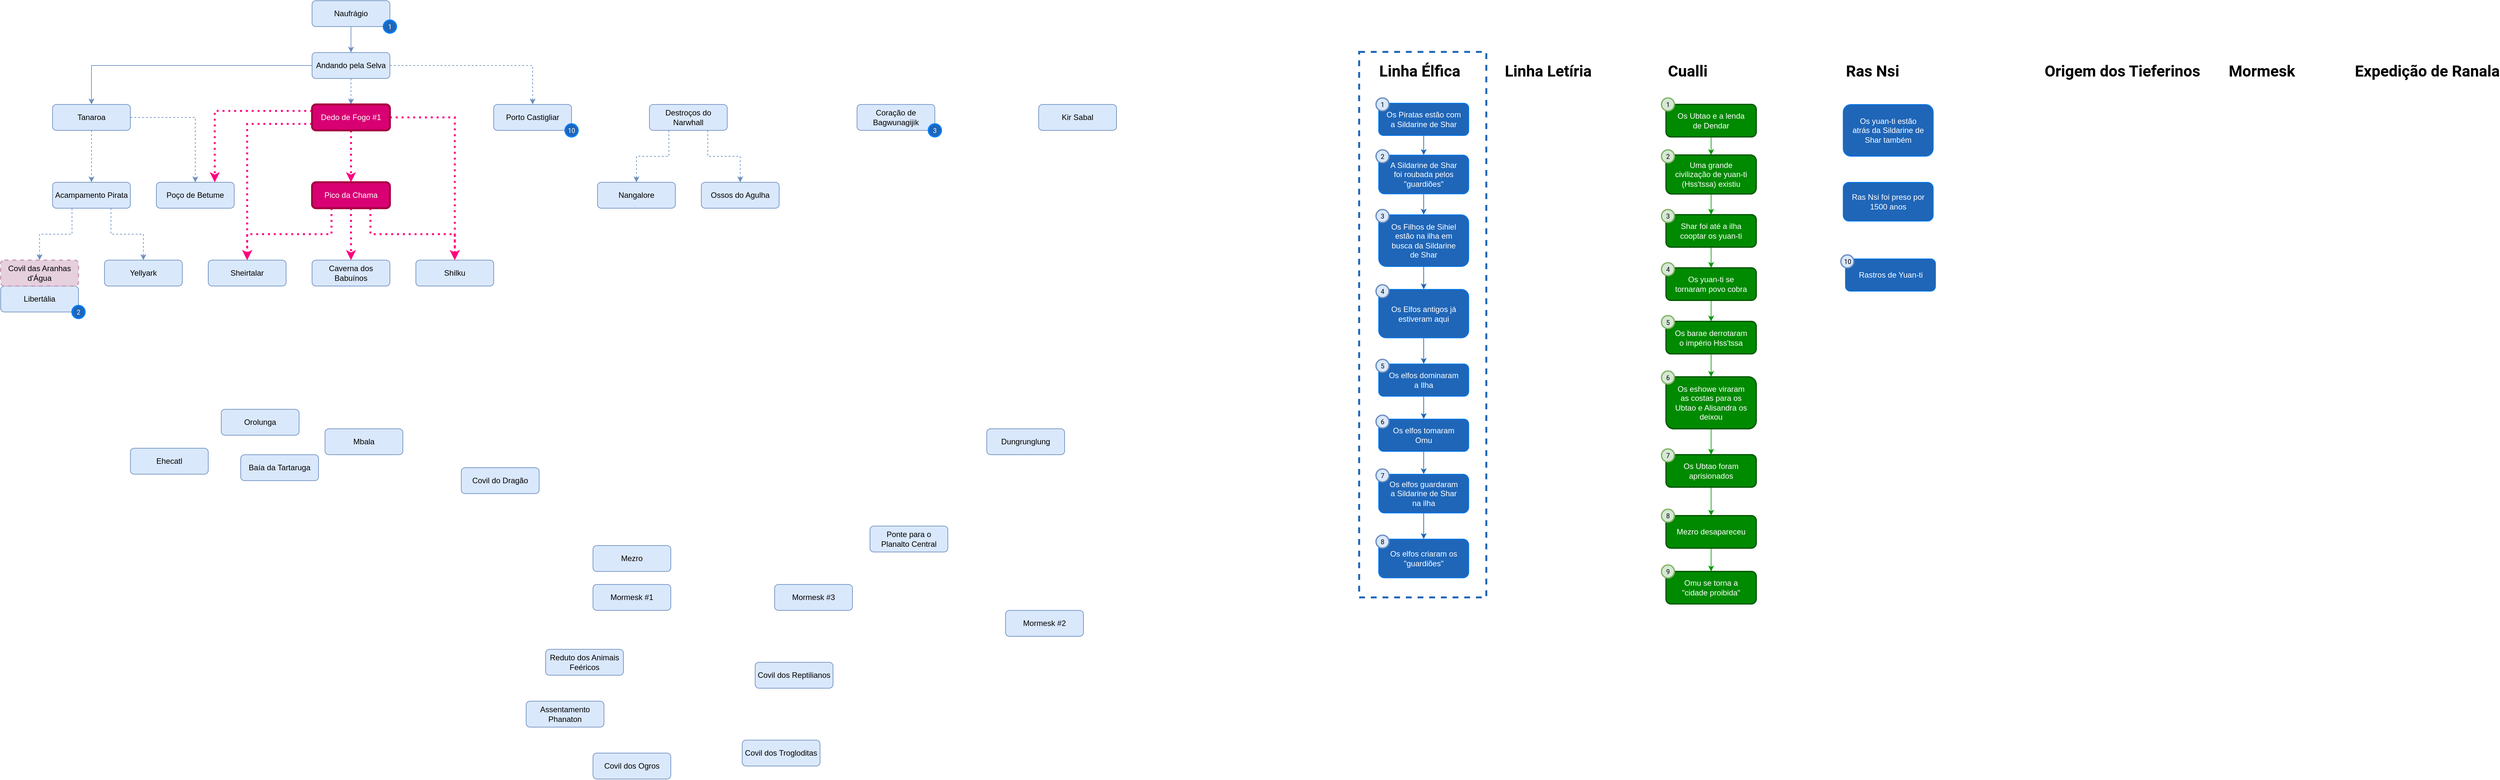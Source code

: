 <mxfile version="15.7.0" type="github">
  <diagram id="9cvskoMtvE0veRUgXZrD" name="Page-1">
    <mxGraphModel dx="2889" dy="804" grid="1" gridSize="10" guides="1" tooltips="1" connect="1" arrows="1" fold="1" page="1" pageScale="1" pageWidth="827" pageHeight="1169" math="0" shadow="0">
      <root>
        <mxCell id="0" />
        <mxCell id="1" parent="0" />
        <mxCell id="Mus7yZhnYwH2cR40hnjs-107" value="" style="rounded=0;whiteSpace=wrap;html=1;shadow=0;glass=0;dashed=1;labelBackgroundColor=none;sketch=0;fontFamily=Roboto;fontSource=https%3A%2F%2Ffonts.googleapis.com%2Fcss%3Ffamily%3DRoboto;fontSize=10;fontColor=#000000;strokeColor=#1F66B8;strokeWidth=3;fillColor=none;" vertex="1" parent="1">
          <mxGeometry x="1654" y="119" width="196" height="841" as="geometry" />
        </mxCell>
        <mxCell id="dtXwvVLtn8R11qcHJwp9-1" value="Naufrágio" style="rounded=1;whiteSpace=wrap;html=1;fillColor=#dae8fc;strokeColor=#6c8ebf;shadow=0;sketch=0;glass=0;" parent="1" vertex="1">
          <mxGeometry x="40" y="40" width="120" height="40" as="geometry" />
        </mxCell>
        <mxCell id="Mus7yZhnYwH2cR40hnjs-18" style="edgeStyle=orthogonalEdgeStyle;rounded=0;orthogonalLoop=1;jettySize=auto;html=1;exitX=0;exitY=0.5;exitDx=0;exitDy=0;entryX=0.5;entryY=0;entryDx=0;entryDy=0;fontFamily=Helvetica;fontColor=#FFFFFF;fillColor=#dae8fc;strokeColor=#6c8ebf;" edge="1" parent="1" source="dtXwvVLtn8R11qcHJwp9-2" target="Mus7yZhnYwH2cR40hnjs-17">
          <mxGeometry relative="1" as="geometry" />
        </mxCell>
        <mxCell id="Mus7yZhnYwH2cR40hnjs-54" style="edgeStyle=orthogonalEdgeStyle;rounded=0;orthogonalLoop=1;jettySize=auto;html=1;exitX=0.5;exitY=1;exitDx=0;exitDy=0;entryX=0.5;entryY=0;entryDx=0;entryDy=0;dashed=1;fontFamily=Helvetica;fontColor=#FFFFFF;strokeColor=#6C8EBF;" edge="1" parent="1" source="dtXwvVLtn8R11qcHJwp9-2" target="Mus7yZhnYwH2cR40hnjs-28">
          <mxGeometry relative="1" as="geometry" />
        </mxCell>
        <mxCell id="Mus7yZhnYwH2cR40hnjs-72" style="edgeStyle=orthogonalEdgeStyle;rounded=0;orthogonalLoop=1;jettySize=auto;html=1;exitX=1;exitY=0.5;exitDx=0;exitDy=0;dashed=1;fontFamily=Helvetica;fontColor=#FFFFFF;strokeColor=#6C8EBF;strokeWidth=1;entryX=0.5;entryY=0;entryDx=0;entryDy=0;" edge="1" parent="1" source="dtXwvVLtn8R11qcHJwp9-2" target="Mus7yZhnYwH2cR40hnjs-29">
          <mxGeometry relative="1" as="geometry">
            <mxPoint x="240" y="140" as="targetPoint" />
          </mxGeometry>
        </mxCell>
        <mxCell id="dtXwvVLtn8R11qcHJwp9-2" value="Andando pela Selva" style="rounded=1;whiteSpace=wrap;html=1;fillColor=#dae8fc;strokeColor=#6c8ebf;" parent="1" vertex="1">
          <mxGeometry x="40" y="120" width="120" height="40" as="geometry" />
        </mxCell>
        <mxCell id="dtXwvVLtn8R11qcHJwp9-3" value="" style="endArrow=classic;html=1;rounded=0;entryX=0.5;entryY=0;entryDx=0;entryDy=0;exitX=0.5;exitY=1;exitDx=0;exitDy=0;strokeColor=#6C8EBF;" parent="1" source="dtXwvVLtn8R11qcHJwp9-1" target="dtXwvVLtn8R11qcHJwp9-2" edge="1">
          <mxGeometry width="50" height="50" relative="1" as="geometry">
            <mxPoint x="40" y="210" as="sourcePoint" />
            <mxPoint x="160" y="360" as="targetPoint" />
          </mxGeometry>
        </mxCell>
        <mxCell id="dtXwvVLtn8R11qcHJwp9-7" value="&lt;font color=&quot;#ffffff&quot;&gt;Os Piratas estão com a Sildarine de Shar&lt;/font&gt;" style="rounded=1;whiteSpace=wrap;html=1;shadow=0;glass=0;labelBackgroundColor=none;sketch=0;fontFamily=Helvetica;fillColor=#1F66B8;spacingLeft=0;spacingRight=0;strokeColor=#007FFF;spacing=11;" parent="1" vertex="1">
          <mxGeometry x="1684" y="198" width="139" height="50" as="geometry" />
        </mxCell>
        <mxCell id="Mus7yZhnYwH2cR40hnjs-100" style="edgeStyle=orthogonalEdgeStyle;rounded=0;orthogonalLoop=1;jettySize=auto;html=1;exitX=0.5;exitY=1;exitDx=0;exitDy=0;entryX=0.5;entryY=0;entryDx=0;entryDy=0;fontFamily=Roboto;fontSource=https%3A%2F%2Ffonts.googleapis.com%2Fcss%3Ffamily%3DRoboto;fontSize=10;fontColor=#000000;strokeColor=#1F66B8;strokeWidth=1;" edge="1" parent="1" source="Mus7yZhnYwH2cR40hnjs-1" target="Mus7yZhnYwH2cR40hnjs-3">
          <mxGeometry relative="1" as="geometry" />
        </mxCell>
        <mxCell id="Mus7yZhnYwH2cR40hnjs-1" value="&lt;font color=&quot;#ffffff&quot;&gt;A Sildarine de Shar foi roubada pelos &quot;guardiões&quot;&lt;/font&gt;" style="rounded=1;whiteSpace=wrap;html=1;shadow=0;glass=0;labelBackgroundColor=none;sketch=0;fontFamily=Helvetica;fillColor=#1F66B8;spacingLeft=11;spacingRight=11;strokeColor=#007FFF;" vertex="1" parent="1">
          <mxGeometry x="1684" y="278" width="139" height="60" as="geometry" />
        </mxCell>
        <mxCell id="Mus7yZhnYwH2cR40hnjs-2" value="" style="endArrow=classic;html=1;rounded=0;fontFamily=Helvetica;fontColor=#FFFFFF;exitX=0.5;exitY=1;exitDx=0;exitDy=0;entryX=0.5;entryY=0;entryDx=0;entryDy=0;strokeColor=#1F66B8;" edge="1" parent="1" source="dtXwvVLtn8R11qcHJwp9-7" target="Mus7yZhnYwH2cR40hnjs-1">
          <mxGeometry width="50" height="50" relative="1" as="geometry">
            <mxPoint x="1623" y="458" as="sourcePoint" />
            <mxPoint x="1673" y="408" as="targetPoint" />
          </mxGeometry>
        </mxCell>
        <mxCell id="Mus7yZhnYwH2cR40hnjs-101" style="edgeStyle=orthogonalEdgeStyle;rounded=0;orthogonalLoop=1;jettySize=auto;html=1;exitX=0.5;exitY=1;exitDx=0;exitDy=0;entryX=0.5;entryY=0;entryDx=0;entryDy=0;fontFamily=Roboto;fontSource=https%3A%2F%2Ffonts.googleapis.com%2Fcss%3Ffamily%3DRoboto;fontSize=10;fontColor=#000000;strokeColor=#1F66B8;strokeWidth=1;" edge="1" parent="1" source="Mus7yZhnYwH2cR40hnjs-3" target="Mus7yZhnYwH2cR40hnjs-87">
          <mxGeometry relative="1" as="geometry" />
        </mxCell>
        <mxCell id="Mus7yZhnYwH2cR40hnjs-3" value="&lt;font color=&quot;#ffffff&quot;&gt;Os Filhos de Sihiel estão na ilha em busca da Sildarine de Shar&lt;/font&gt;" style="rounded=1;whiteSpace=wrap;html=1;shadow=0;glass=0;labelBackgroundColor=none;sketch=0;fontFamily=Helvetica;fillColor=#1F66B8;spacingLeft=11;spacingRight=11;strokeColor=#007FFF;" vertex="1" parent="1">
          <mxGeometry x="1684" y="370" width="139" height="80" as="geometry" />
        </mxCell>
        <mxCell id="Mus7yZhnYwH2cR40hnjs-5" value="&lt;font color=&quot;#ffffff&quot;&gt;Os yuan-ti estão atrás da Sildarine de Shar também&lt;/font&gt;" style="rounded=1;whiteSpace=wrap;html=1;shadow=0;glass=0;labelBackgroundColor=none;sketch=0;fontFamily=Helvetica;fillColor=#1F66B8;spacingLeft=11;spacingRight=11;strokeColor=#007FFF;" vertex="1" parent="1">
          <mxGeometry x="2400" y="200" width="139" height="80" as="geometry" />
        </mxCell>
        <mxCell id="Mus7yZhnYwH2cR40hnjs-122" style="edgeStyle=orthogonalEdgeStyle;rounded=0;orthogonalLoop=1;jettySize=auto;html=1;exitX=0.5;exitY=1;exitDx=0;exitDy=0;entryX=0.5;entryY=0;entryDx=0;entryDy=0;fontFamily=Roboto;fontSource=https%3A%2F%2Ffonts.googleapis.com%2Fcss%3Ffamily%3DRoboto;fontSize=10;fontColor=#000000;strokeColor=#009900;strokeWidth=1;" edge="1" parent="1" source="Mus7yZhnYwH2cR40hnjs-6" target="Mus7yZhnYwH2cR40hnjs-7">
          <mxGeometry relative="1" as="geometry" />
        </mxCell>
        <mxCell id="Mus7yZhnYwH2cR40hnjs-6" value="&lt;font color=&quot;#ffffff&quot;&gt;Os Ubtao e a lenda de Dendar&lt;/font&gt;" style="rounded=1;whiteSpace=wrap;html=1;shadow=0;glass=0;labelBackgroundColor=none;sketch=0;fontFamily=Helvetica;fillColor=#008a00;spacingLeft=11;spacingRight=11;strokeColor=#005700;fontColor=#ffffff;strokeWidth=2;" vertex="1" parent="1">
          <mxGeometry x="2127" y="200" width="139" height="50" as="geometry" />
        </mxCell>
        <mxCell id="Mus7yZhnYwH2cR40hnjs-123" style="edgeStyle=orthogonalEdgeStyle;rounded=0;orthogonalLoop=1;jettySize=auto;html=1;exitX=0.5;exitY=1;exitDx=0;exitDy=0;entryX=0.5;entryY=0;entryDx=0;entryDy=0;fontFamily=Roboto;fontSource=https%3A%2F%2Ffonts.googleapis.com%2Fcss%3Ffamily%3DRoboto;fontSize=10;fontColor=#000000;strokeColor=#009900;strokeWidth=1;" edge="1" parent="1" source="Mus7yZhnYwH2cR40hnjs-7" target="Mus7yZhnYwH2cR40hnjs-8">
          <mxGeometry relative="1" as="geometry" />
        </mxCell>
        <mxCell id="Mus7yZhnYwH2cR40hnjs-7" value="&lt;font color=&quot;#ffffff&quot;&gt;Uma grande civilização de yuan-ti (Hss&#39;tssa) existiu&lt;/font&gt;" style="rounded=1;whiteSpace=wrap;html=1;shadow=0;glass=0;labelBackgroundColor=none;sketch=0;fontFamily=Helvetica;fillColor=#008a00;spacingLeft=11;spacingRight=11;strokeColor=#005700;fontColor=#ffffff;strokeWidth=2;" vertex="1" parent="1">
          <mxGeometry x="2127" y="278" width="139" height="60" as="geometry" />
        </mxCell>
        <mxCell id="Mus7yZhnYwH2cR40hnjs-124" style="edgeStyle=orthogonalEdgeStyle;rounded=0;orthogonalLoop=1;jettySize=auto;html=1;exitX=0.5;exitY=1;exitDx=0;exitDy=0;entryX=0.5;entryY=0;entryDx=0;entryDy=0;fontFamily=Roboto;fontSource=https%3A%2F%2Ffonts.googleapis.com%2Fcss%3Ffamily%3DRoboto;fontSize=10;fontColor=#000000;strokeColor=#009900;strokeWidth=1;" edge="1" parent="1" source="Mus7yZhnYwH2cR40hnjs-8" target="Mus7yZhnYwH2cR40hnjs-9">
          <mxGeometry relative="1" as="geometry" />
        </mxCell>
        <mxCell id="Mus7yZhnYwH2cR40hnjs-8" value="&lt;font color=&quot;#ffffff&quot;&gt;Shar foi&amp;nbsp;até a ilha cooptar os yuan-ti&lt;/font&gt;" style="rounded=1;whiteSpace=wrap;html=1;shadow=0;glass=0;labelBackgroundColor=none;sketch=0;fontFamily=Helvetica;fillColor=#008a00;spacingLeft=11;spacingRight=11;strokeColor=#005700;fontColor=#ffffff;strokeWidth=2;" vertex="1" parent="1">
          <mxGeometry x="2127" y="370" width="139" height="50" as="geometry" />
        </mxCell>
        <mxCell id="Mus7yZhnYwH2cR40hnjs-125" style="edgeStyle=orthogonalEdgeStyle;rounded=0;orthogonalLoop=1;jettySize=auto;html=1;exitX=0.5;exitY=1;exitDx=0;exitDy=0;entryX=0.5;entryY=0;entryDx=0;entryDy=0;fontFamily=Roboto;fontSource=https%3A%2F%2Ffonts.googleapis.com%2Fcss%3Ffamily%3DRoboto;fontSize=10;fontColor=#000000;strokeColor=#009900;strokeWidth=1;" edge="1" parent="1" source="Mus7yZhnYwH2cR40hnjs-9" target="Mus7yZhnYwH2cR40hnjs-10">
          <mxGeometry relative="1" as="geometry" />
        </mxCell>
        <mxCell id="Mus7yZhnYwH2cR40hnjs-9" value="&lt;font color=&quot;#ffffff&quot;&gt;Os yuan-ti se tornaram povo cobra&lt;/font&gt;" style="rounded=1;whiteSpace=wrap;html=1;shadow=0;glass=0;labelBackgroundColor=none;sketch=0;fontFamily=Helvetica;fillColor=#008a00;spacingLeft=11;spacingRight=11;strokeColor=#005700;fontColor=#ffffff;strokeWidth=2;" vertex="1" parent="1">
          <mxGeometry x="2127" y="452" width="139" height="50" as="geometry" />
        </mxCell>
        <mxCell id="Mus7yZhnYwH2cR40hnjs-126" style="edgeStyle=orthogonalEdgeStyle;rounded=0;orthogonalLoop=1;jettySize=auto;html=1;exitX=0.5;exitY=1;exitDx=0;exitDy=0;entryX=0.5;entryY=0;entryDx=0;entryDy=0;fontFamily=Roboto;fontSource=https%3A%2F%2Ffonts.googleapis.com%2Fcss%3Ffamily%3DRoboto;fontSize=10;fontColor=#000000;strokeColor=#009900;strokeWidth=1;" edge="1" parent="1" source="Mus7yZhnYwH2cR40hnjs-10" target="Mus7yZhnYwH2cR40hnjs-11">
          <mxGeometry relative="1" as="geometry" />
        </mxCell>
        <mxCell id="Mus7yZhnYwH2cR40hnjs-10" value="&lt;font color=&quot;#ffffff&quot;&gt;Os barae derrotaram o império Hss&#39;tssa&lt;/font&gt;" style="rounded=1;whiteSpace=wrap;html=1;shadow=0;glass=0;labelBackgroundColor=none;sketch=0;fontFamily=Helvetica;fillColor=#008a00;spacingLeft=11;spacingRight=11;strokeColor=#005700;fontColor=#ffffff;strokeWidth=2;" vertex="1" parent="1">
          <mxGeometry x="2127" y="534.5" width="139" height="50" as="geometry" />
        </mxCell>
        <mxCell id="Mus7yZhnYwH2cR40hnjs-127" style="edgeStyle=orthogonalEdgeStyle;rounded=0;orthogonalLoop=1;jettySize=auto;html=1;exitX=0.5;exitY=1;exitDx=0;exitDy=0;entryX=0.5;entryY=0;entryDx=0;entryDy=0;fontFamily=Roboto;fontSource=https%3A%2F%2Ffonts.googleapis.com%2Fcss%3Ffamily%3DRoboto;fontSize=10;fontColor=#000000;strokeColor=#009900;strokeWidth=1;" edge="1" parent="1" source="Mus7yZhnYwH2cR40hnjs-11" target="Mus7yZhnYwH2cR40hnjs-14">
          <mxGeometry relative="1" as="geometry" />
        </mxCell>
        <mxCell id="Mus7yZhnYwH2cR40hnjs-11" value="&lt;font color=&quot;#ffffff&quot;&gt;Os eshowe viraram as costas para os Ubtao e Alisandra os deixou&lt;/font&gt;" style="rounded=1;whiteSpace=wrap;html=1;shadow=0;glass=0;labelBackgroundColor=none;sketch=0;fontFamily=Helvetica;fillColor=#008a00;spacingLeft=11;spacingRight=11;strokeColor=#005700;fontColor=#ffffff;strokeWidth=2;" vertex="1" parent="1">
          <mxGeometry x="2127" y="620" width="139" height="80" as="geometry" />
        </mxCell>
        <mxCell id="Mus7yZhnYwH2cR40hnjs-129" style="edgeStyle=orthogonalEdgeStyle;rounded=0;orthogonalLoop=1;jettySize=auto;html=1;exitX=0.5;exitY=1;exitDx=0;exitDy=0;entryX=0.5;entryY=0;entryDx=0;entryDy=0;fontFamily=Roboto;fontSource=https%3A%2F%2Ffonts.googleapis.com%2Fcss%3Ffamily%3DRoboto;fontSize=10;fontColor=#000000;strokeColor=#009900;strokeWidth=1;" edge="1" parent="1" source="Mus7yZhnYwH2cR40hnjs-12" target="Mus7yZhnYwH2cR40hnjs-121">
          <mxGeometry relative="1" as="geometry" />
        </mxCell>
        <mxCell id="Mus7yZhnYwH2cR40hnjs-12" value="&lt;font color=&quot;#ffffff&quot;&gt;Mezro desapareceu&lt;/font&gt;" style="rounded=1;whiteSpace=wrap;html=1;shadow=0;glass=0;labelBackgroundColor=none;sketch=0;fontFamily=Helvetica;fillColor=#008a00;spacingLeft=11;spacingRight=11;strokeColor=#005700;fontColor=#ffffff;strokeWidth=2;" vertex="1" parent="1">
          <mxGeometry x="2127" y="834" width="139" height="50" as="geometry" />
        </mxCell>
        <mxCell id="Mus7yZhnYwH2cR40hnjs-104" style="edgeStyle=orthogonalEdgeStyle;rounded=0;orthogonalLoop=1;jettySize=auto;html=1;exitX=0.5;exitY=1;exitDx=0;exitDy=0;entryX=0.5;entryY=0;entryDx=0;entryDy=0;fontFamily=Roboto;fontSource=https%3A%2F%2Ffonts.googleapis.com%2Fcss%3Ffamily%3DRoboto;fontSize=10;fontColor=#000000;strokeColor=#1F66B8;strokeWidth=1;" edge="1" parent="1" source="Mus7yZhnYwH2cR40hnjs-13" target="Mus7yZhnYwH2cR40hnjs-89">
          <mxGeometry relative="1" as="geometry" />
        </mxCell>
        <mxCell id="Mus7yZhnYwH2cR40hnjs-13" value="&lt;font color=&quot;#ffffff&quot;&gt;Os elfos tomaram Omu&lt;/font&gt;" style="rounded=1;whiteSpace=wrap;html=1;shadow=0;glass=0;labelBackgroundColor=none;sketch=0;fontFamily=Helvetica;fillColor=#1F66B8;spacingLeft=11;spacingRight=11;strokeColor=#007FFF;" vertex="1" parent="1">
          <mxGeometry x="1684" y="685" width="139" height="50" as="geometry" />
        </mxCell>
        <mxCell id="Mus7yZhnYwH2cR40hnjs-128" style="edgeStyle=orthogonalEdgeStyle;rounded=0;orthogonalLoop=1;jettySize=auto;html=1;exitX=0.5;exitY=1;exitDx=0;exitDy=0;entryX=0.5;entryY=0;entryDx=0;entryDy=0;fontFamily=Roboto;fontSource=https%3A%2F%2Ffonts.googleapis.com%2Fcss%3Ffamily%3DRoboto;fontSize=10;fontColor=#000000;strokeColor=#009900;strokeWidth=1;" edge="1" parent="1" source="Mus7yZhnYwH2cR40hnjs-14" target="Mus7yZhnYwH2cR40hnjs-12">
          <mxGeometry relative="1" as="geometry" />
        </mxCell>
        <mxCell id="Mus7yZhnYwH2cR40hnjs-14" value="&lt;font color=&quot;#ffffff&quot;&gt;Os Ubtao foram aprisionados&lt;/font&gt;" style="rounded=1;whiteSpace=wrap;html=1;shadow=0;glass=0;labelBackgroundColor=none;sketch=0;fontFamily=Helvetica;fillColor=#008a00;spacingLeft=11;spacingRight=11;strokeColor=#005700;fontColor=#ffffff;strokeWidth=2;" vertex="1" parent="1">
          <mxGeometry x="2127" y="740" width="139" height="50" as="geometry" />
        </mxCell>
        <mxCell id="Mus7yZhnYwH2cR40hnjs-15" value="&lt;font color=&quot;#ffffff&quot;&gt;Ras Nsi foi preso por 1500 anos&lt;/font&gt;" style="rounded=1;whiteSpace=wrap;html=1;shadow=0;glass=0;labelBackgroundColor=none;sketch=0;fontFamily=Helvetica;fillColor=#1F66B8;spacingLeft=11;spacingRight=11;strokeColor=#007FFF;" vertex="1" parent="1">
          <mxGeometry x="2400" y="320" width="139" height="60" as="geometry" />
        </mxCell>
        <mxCell id="Mus7yZhnYwH2cR40hnjs-63" style="edgeStyle=orthogonalEdgeStyle;rounded=0;orthogonalLoop=1;jettySize=auto;html=1;exitX=1;exitY=0.5;exitDx=0;exitDy=0;dashed=1;fontFamily=Helvetica;fontColor=#FFFFFF;strokeColor=#6C8EBF;strokeWidth=1;" edge="1" parent="1" source="Mus7yZhnYwH2cR40hnjs-17" target="Mus7yZhnYwH2cR40hnjs-62">
          <mxGeometry relative="1" as="geometry" />
        </mxCell>
        <mxCell id="Mus7yZhnYwH2cR40hnjs-67" style="edgeStyle=orthogonalEdgeStyle;rounded=0;orthogonalLoop=1;jettySize=auto;html=1;exitX=0.5;exitY=1;exitDx=0;exitDy=0;entryX=0.5;entryY=0;entryDx=0;entryDy=0;dashed=1;fontFamily=Helvetica;fontColor=#FFFFFF;strokeColor=#6C8EBF;strokeWidth=1;" edge="1" parent="1" source="Mus7yZhnYwH2cR40hnjs-17" target="Mus7yZhnYwH2cR40hnjs-25">
          <mxGeometry relative="1" as="geometry" />
        </mxCell>
        <mxCell id="Mus7yZhnYwH2cR40hnjs-17" value="Tanaroa" style="rounded=1;whiteSpace=wrap;html=1;fillColor=#dae8fc;strokeColor=#6c8ebf;" vertex="1" parent="1">
          <mxGeometry x="-360" y="200" width="120" height="40" as="geometry" />
        </mxCell>
        <mxCell id="Mus7yZhnYwH2cR40hnjs-75" style="edgeStyle=orthogonalEdgeStyle;rounded=0;orthogonalLoop=1;jettySize=auto;html=1;exitX=0.25;exitY=1;exitDx=0;exitDy=0;entryX=0.5;entryY=0;entryDx=0;entryDy=0;dashed=1;fontFamily=Helvetica;fontColor=#FFFFFF;strokeColor=#6C8EBF;strokeWidth=1;" edge="1" parent="1" source="Mus7yZhnYwH2cR40hnjs-19" target="Mus7yZhnYwH2cR40hnjs-36">
          <mxGeometry relative="1" as="geometry" />
        </mxCell>
        <mxCell id="Mus7yZhnYwH2cR40hnjs-76" style="edgeStyle=orthogonalEdgeStyle;rounded=0;orthogonalLoop=1;jettySize=auto;html=1;exitX=0.75;exitY=1;exitDx=0;exitDy=0;entryX=0.5;entryY=0;entryDx=0;entryDy=0;dashed=1;fontFamily=Helvetica;fontColor=#FFFFFF;strokeColor=#6C8EBF;strokeWidth=1;" edge="1" parent="1" source="Mus7yZhnYwH2cR40hnjs-19" target="Mus7yZhnYwH2cR40hnjs-46">
          <mxGeometry relative="1" as="geometry" />
        </mxCell>
        <mxCell id="Mus7yZhnYwH2cR40hnjs-19" value="Destroços do Narwhall" style="rounded=1;whiteSpace=wrap;html=1;fillColor=#dae8fc;strokeColor=#6c8ebf;" vertex="1" parent="1">
          <mxGeometry x="560" y="200" width="120" height="40" as="geometry" />
        </mxCell>
        <mxCell id="Mus7yZhnYwH2cR40hnjs-23" value="Libertália" style="rounded=1;whiteSpace=wrap;html=1;fillColor=#dae8fc;strokeColor=#6c8ebf;" vertex="1" parent="1">
          <mxGeometry x="-440" y="480" width="120" height="40" as="geometry" />
        </mxCell>
        <mxCell id="Mus7yZhnYwH2cR40hnjs-50" style="edgeStyle=orthogonalEdgeStyle;rounded=0;orthogonalLoop=1;jettySize=auto;html=1;exitX=0.75;exitY=1;exitDx=0;exitDy=0;dashed=1;fontFamily=Helvetica;fontColor=#FFFFFF;strokeColor=#6C8EBF;entryX=0.5;entryY=0;entryDx=0;entryDy=0;" edge="1" parent="1" source="Mus7yZhnYwH2cR40hnjs-25" target="Mus7yZhnYwH2cR40hnjs-26">
          <mxGeometry relative="1" as="geometry">
            <mxPoint x="-250" y="440" as="targetPoint" />
          </mxGeometry>
        </mxCell>
        <mxCell id="Mus7yZhnYwH2cR40hnjs-66" style="edgeStyle=orthogonalEdgeStyle;rounded=0;orthogonalLoop=1;jettySize=auto;html=1;exitX=0.25;exitY=1;exitDx=0;exitDy=0;entryX=0.5;entryY=0;entryDx=0;entryDy=0;dashed=1;fontFamily=Helvetica;fontColor=#FFFFFF;strokeColor=#6C8EBF;strokeWidth=1;" edge="1" parent="1" source="Mus7yZhnYwH2cR40hnjs-25" target="Mus7yZhnYwH2cR40hnjs-22">
          <mxGeometry relative="1" as="geometry" />
        </mxCell>
        <mxCell id="Mus7yZhnYwH2cR40hnjs-25" value="Acampamento Pirata" style="rounded=1;whiteSpace=wrap;html=1;fillColor=#dae8fc;strokeColor=#6c8ebf;" vertex="1" parent="1">
          <mxGeometry x="-360" y="320" width="120" height="40" as="geometry" />
        </mxCell>
        <mxCell id="Mus7yZhnYwH2cR40hnjs-26" value="Yellyark" style="rounded=1;whiteSpace=wrap;html=1;fillColor=#dae8fc;strokeColor=#6c8ebf;" vertex="1" parent="1">
          <mxGeometry x="-280" y="440" width="120" height="40" as="geometry" />
        </mxCell>
        <mxCell id="Mus7yZhnYwH2cR40hnjs-27" value="Shilku" style="rounded=1;whiteSpace=wrap;html=1;fillColor=#dae8fc;strokeColor=#6c8ebf;" vertex="1" parent="1">
          <mxGeometry x="200" y="440" width="120" height="40" as="geometry" />
        </mxCell>
        <mxCell id="Mus7yZhnYwH2cR40hnjs-55" style="edgeStyle=orthogonalEdgeStyle;rounded=0;orthogonalLoop=1;jettySize=auto;html=1;exitX=0.5;exitY=1;exitDx=0;exitDy=0;entryX=0.5;entryY=0;entryDx=0;entryDy=0;fontFamily=Helvetica;fontColor=#FFFFFF;strokeColor=#FF0080;dashed=1;dashPattern=1 2;strokeWidth=3;" edge="1" parent="1" source="Mus7yZhnYwH2cR40hnjs-28" target="Mus7yZhnYwH2cR40hnjs-52">
          <mxGeometry relative="1" as="geometry" />
        </mxCell>
        <mxCell id="Mus7yZhnYwH2cR40hnjs-68" style="edgeStyle=orthogonalEdgeStyle;rounded=0;orthogonalLoop=1;jettySize=auto;html=1;exitX=0;exitY=0.25;exitDx=0;exitDy=0;entryX=0.75;entryY=0;entryDx=0;entryDy=0;dashed=1;fontFamily=Helvetica;fontColor=#FFFFFF;strokeColor=#FF0080;strokeWidth=3;dashPattern=1 2;" edge="1" parent="1" source="Mus7yZhnYwH2cR40hnjs-28" target="Mus7yZhnYwH2cR40hnjs-62">
          <mxGeometry relative="1" as="geometry" />
        </mxCell>
        <mxCell id="Mus7yZhnYwH2cR40hnjs-69" style="edgeStyle=orthogonalEdgeStyle;rounded=0;orthogonalLoop=1;jettySize=auto;html=1;exitX=1;exitY=0.5;exitDx=0;exitDy=0;entryX=0.5;entryY=0;entryDx=0;entryDy=0;dashed=1;dashPattern=1 2;fontFamily=Helvetica;fontColor=#FFFFFF;strokeColor=#FF0080;strokeWidth=3;" edge="1" parent="1" source="Mus7yZhnYwH2cR40hnjs-28" target="Mus7yZhnYwH2cR40hnjs-27">
          <mxGeometry relative="1" as="geometry" />
        </mxCell>
        <mxCell id="Mus7yZhnYwH2cR40hnjs-71" style="edgeStyle=orthogonalEdgeStyle;rounded=0;orthogonalLoop=1;jettySize=auto;html=1;exitX=0;exitY=0.75;exitDx=0;exitDy=0;entryX=0.5;entryY=0;entryDx=0;entryDy=0;dashed=1;dashPattern=1 2;fontFamily=Helvetica;fontColor=#FFFFFF;strokeColor=#FF0080;strokeWidth=3;" edge="1" parent="1" source="Mus7yZhnYwH2cR40hnjs-28" target="Mus7yZhnYwH2cR40hnjs-30">
          <mxGeometry relative="1" as="geometry" />
        </mxCell>
        <mxCell id="Mus7yZhnYwH2cR40hnjs-28" value="Dedo de Fogo #1" style="rounded=1;whiteSpace=wrap;html=1;fillColor=#d80073;strokeColor=#A50040;fontColor=#ffffff;strokeWidth=3;" vertex="1" parent="1">
          <mxGeometry x="40" y="200" width="120" height="40" as="geometry" />
        </mxCell>
        <mxCell id="Mus7yZhnYwH2cR40hnjs-29" value="Porto Castigliar" style="rounded=1;whiteSpace=wrap;html=1;fillColor=#dae8fc;strokeColor=#6c8ebf;" vertex="1" parent="1">
          <mxGeometry x="320" y="200" width="120" height="40" as="geometry" />
        </mxCell>
        <mxCell id="Mus7yZhnYwH2cR40hnjs-30" value="Sheirtalar" style="rounded=1;whiteSpace=wrap;html=1;fillColor=#dae8fc;strokeColor=#6c8ebf;" vertex="1" parent="1">
          <mxGeometry x="-120" y="440" width="120" height="40" as="geometry" />
        </mxCell>
        <mxCell id="Mus7yZhnYwH2cR40hnjs-31" value="Mezro" style="rounded=1;whiteSpace=wrap;html=1;fillColor=#dae8fc;strokeColor=#6c8ebf;" vertex="1" parent="1">
          <mxGeometry x="473" y="880" width="120" height="40" as="geometry" />
        </mxCell>
        <mxCell id="Mus7yZhnYwH2cR40hnjs-32" value="Reduto dos Animais Feéricos" style="rounded=1;whiteSpace=wrap;html=1;fillColor=#dae8fc;strokeColor=#6c8ebf;" vertex="1" parent="1">
          <mxGeometry x="400" y="1040" width="120" height="40" as="geometry" />
        </mxCell>
        <mxCell id="Mus7yZhnYwH2cR40hnjs-33" value="Assentamento Phanaton" style="rounded=1;whiteSpace=wrap;html=1;fillColor=#dae8fc;strokeColor=#6c8ebf;" vertex="1" parent="1">
          <mxGeometry x="370" y="1120" width="120" height="40" as="geometry" />
        </mxCell>
        <mxCell id="Mus7yZhnYwH2cR40hnjs-34" value="Covil dos Reptilianos" style="rounded=1;whiteSpace=wrap;html=1;fillColor=#dae8fc;strokeColor=#6c8ebf;" vertex="1" parent="1">
          <mxGeometry x="723" y="1060" width="120" height="40" as="geometry" />
        </mxCell>
        <mxCell id="Mus7yZhnYwH2cR40hnjs-35" value="Caverna dos Babuínos" style="rounded=1;whiteSpace=wrap;html=1;fillColor=#dae8fc;strokeColor=#6c8ebf;" vertex="1" parent="1">
          <mxGeometry x="40" y="440" width="120" height="40" as="geometry" />
        </mxCell>
        <mxCell id="Mus7yZhnYwH2cR40hnjs-36" value="Nangalore" style="rounded=1;whiteSpace=wrap;html=1;fillColor=#dae8fc;strokeColor=#6c8ebf;" vertex="1" parent="1">
          <mxGeometry x="480" y="320" width="120" height="40" as="geometry" />
        </mxCell>
        <mxCell id="Mus7yZhnYwH2cR40hnjs-37" value="Coração de Bagwunagijik" style="rounded=1;whiteSpace=wrap;html=1;fillColor=#dae8fc;strokeColor=#6c8ebf;" vertex="1" parent="1">
          <mxGeometry x="880" y="200" width="120" height="40" as="geometry" />
        </mxCell>
        <mxCell id="Mus7yZhnYwH2cR40hnjs-38" value="Ponte para o Planalto Central" style="rounded=1;whiteSpace=wrap;html=1;fillColor=#dae8fc;strokeColor=#6c8ebf;spacingLeft=5;spacingRight=5;" vertex="1" parent="1">
          <mxGeometry x="900" y="850" width="120" height="40" as="geometry" />
        </mxCell>
        <mxCell id="Mus7yZhnYwH2cR40hnjs-39" value="Kir Sabal" style="rounded=1;whiteSpace=wrap;html=1;fillColor=#dae8fc;strokeColor=#6c8ebf;" vertex="1" parent="1">
          <mxGeometry x="1160" y="200" width="120" height="40" as="geometry" />
        </mxCell>
        <mxCell id="Mus7yZhnYwH2cR40hnjs-40" value="Dungrunglung" style="rounded=1;whiteSpace=wrap;html=1;fillColor=#dae8fc;strokeColor=#6c8ebf;" vertex="1" parent="1">
          <mxGeometry x="1080" y="700" width="120" height="40" as="geometry" />
        </mxCell>
        <mxCell id="Mus7yZhnYwH2cR40hnjs-41" value="Orolunga" style="rounded=1;whiteSpace=wrap;html=1;fillColor=#dae8fc;strokeColor=#6c8ebf;" vertex="1" parent="1">
          <mxGeometry x="-100" y="670" width="120" height="40" as="geometry" />
        </mxCell>
        <mxCell id="Mus7yZhnYwH2cR40hnjs-42" value="Ehecatl" style="rounded=1;whiteSpace=wrap;html=1;fillColor=#dae8fc;strokeColor=#6c8ebf;" vertex="1" parent="1">
          <mxGeometry x="-240" y="730" width="120" height="40" as="geometry" />
        </mxCell>
        <mxCell id="Mus7yZhnYwH2cR40hnjs-43" value="Mbala" style="rounded=1;whiteSpace=wrap;html=1;fillColor=#dae8fc;strokeColor=#6c8ebf;" vertex="1" parent="1">
          <mxGeometry x="60" y="700" width="120" height="40" as="geometry" />
        </mxCell>
        <mxCell id="Mus7yZhnYwH2cR40hnjs-44" value="Covil do Dragão" style="rounded=1;whiteSpace=wrap;html=1;fillColor=#dae8fc;strokeColor=#6c8ebf;" vertex="1" parent="1">
          <mxGeometry x="270" y="760" width="120" height="40" as="geometry" />
        </mxCell>
        <mxCell id="Mus7yZhnYwH2cR40hnjs-45" value="Baía da Tartaruga" style="rounded=1;whiteSpace=wrap;html=1;fillColor=#dae8fc;strokeColor=#6c8ebf;" vertex="1" parent="1">
          <mxGeometry x="-70" y="740" width="120" height="40" as="geometry" />
        </mxCell>
        <mxCell id="Mus7yZhnYwH2cR40hnjs-46" value="Ossos do Agulha" style="rounded=1;whiteSpace=wrap;html=1;fillColor=#dae8fc;strokeColor=#6c8ebf;" vertex="1" parent="1">
          <mxGeometry x="640" y="320" width="120" height="40" as="geometry" />
        </mxCell>
        <mxCell id="Mus7yZhnYwH2cR40hnjs-47" value="Covil dos Trogloditas" style="rounded=1;whiteSpace=wrap;html=1;fillColor=#dae8fc;strokeColor=#6c8ebf;" vertex="1" parent="1">
          <mxGeometry x="703" y="1180" width="120" height="40" as="geometry" />
        </mxCell>
        <mxCell id="Mus7yZhnYwH2cR40hnjs-48" value="Covil dos Ogros" style="rounded=1;whiteSpace=wrap;html=1;fillColor=#dae8fc;strokeColor=#6c8ebf;" vertex="1" parent="1">
          <mxGeometry x="473" y="1200" width="120" height="40" as="geometry" />
        </mxCell>
        <mxCell id="Mus7yZhnYwH2cR40hnjs-56" style="edgeStyle=orthogonalEdgeStyle;rounded=0;orthogonalLoop=1;jettySize=auto;html=1;exitX=0.25;exitY=1;exitDx=0;exitDy=0;entryX=0.5;entryY=0;entryDx=0;entryDy=0;fontFamily=Helvetica;fontColor=#FFFFFF;strokeColor=#FF0080;strokeWidth=3;dashed=1;dashPattern=1 2;" edge="1" parent="1" source="Mus7yZhnYwH2cR40hnjs-52" target="Mus7yZhnYwH2cR40hnjs-30">
          <mxGeometry relative="1" as="geometry" />
        </mxCell>
        <mxCell id="Mus7yZhnYwH2cR40hnjs-57" style="edgeStyle=orthogonalEdgeStyle;rounded=0;orthogonalLoop=1;jettySize=auto;html=1;exitX=0.5;exitY=1;exitDx=0;exitDy=0;fontFamily=Helvetica;fontColor=#FFFFFF;strokeColor=#FF0080;dashed=1;dashPattern=1 2;strokeWidth=3;entryX=0.5;entryY=0;entryDx=0;entryDy=0;" edge="1" parent="1" source="Mus7yZhnYwH2cR40hnjs-52" target="Mus7yZhnYwH2cR40hnjs-35">
          <mxGeometry relative="1" as="geometry">
            <mxPoint x="120" y="430" as="targetPoint" />
          </mxGeometry>
        </mxCell>
        <mxCell id="Mus7yZhnYwH2cR40hnjs-58" style="edgeStyle=orthogonalEdgeStyle;rounded=0;orthogonalLoop=1;jettySize=auto;html=1;exitX=0.75;exitY=1;exitDx=0;exitDy=0;entryX=0.5;entryY=0;entryDx=0;entryDy=0;dashed=1;dashPattern=1 2;fontFamily=Helvetica;fontColor=#FFFFFF;strokeColor=#FF0080;strokeWidth=3;" edge="1" parent="1" source="Mus7yZhnYwH2cR40hnjs-52" target="Mus7yZhnYwH2cR40hnjs-27">
          <mxGeometry relative="1" as="geometry" />
        </mxCell>
        <mxCell id="Mus7yZhnYwH2cR40hnjs-52" value="Pico da Chama" style="rounded=1;whiteSpace=wrap;html=1;fillColor=#d80073;strokeColor=#A50040;fontColor=#ffffff;strokeWidth=3;" vertex="1" parent="1">
          <mxGeometry x="40" y="320" width="120" height="40" as="geometry" />
        </mxCell>
        <mxCell id="Mus7yZhnYwH2cR40hnjs-59" value="Mormesk #1" style="rounded=1;whiteSpace=wrap;html=1;fillColor=#dae8fc;strokeColor=#6c8ebf;" vertex="1" parent="1">
          <mxGeometry x="473" y="940" width="120" height="40" as="geometry" />
        </mxCell>
        <mxCell id="Mus7yZhnYwH2cR40hnjs-60" value="Mormesk #2" style="rounded=1;whiteSpace=wrap;html=1;fillColor=#dae8fc;strokeColor=#6c8ebf;" vertex="1" parent="1">
          <mxGeometry x="1109" y="980" width="120" height="40" as="geometry" />
        </mxCell>
        <mxCell id="Mus7yZhnYwH2cR40hnjs-61" value="Mormesk #3" style="rounded=1;whiteSpace=wrap;html=1;fillColor=#dae8fc;strokeColor=#6c8ebf;" vertex="1" parent="1">
          <mxGeometry x="753" y="940" width="120" height="40" as="geometry" />
        </mxCell>
        <mxCell id="Mus7yZhnYwH2cR40hnjs-62" value="Poço de Betume" style="rounded=1;whiteSpace=wrap;html=1;fillColor=#dae8fc;strokeColor=#6c8ebf;" vertex="1" parent="1">
          <mxGeometry x="-200" y="320" width="120" height="40" as="geometry" />
        </mxCell>
        <mxCell id="Mus7yZhnYwH2cR40hnjs-22" value="Covil das Aranhas d&#39;Água" style="rounded=1;whiteSpace=wrap;html=1;fillColor=#E6D0DE;strokeColor=#CDA2BE;dashed=1;strokeWidth=2;" vertex="1" parent="1">
          <mxGeometry x="-440" y="440" width="120" height="40" as="geometry" />
        </mxCell>
        <mxCell id="Mus7yZhnYwH2cR40hnjs-73" value="&lt;font color=&quot;#ffffff&quot;&gt;Rastros de Yuan-ti&lt;/font&gt;" style="rounded=1;whiteSpace=wrap;html=1;shadow=0;glass=0;labelBackgroundColor=none;sketch=0;fontFamily=Helvetica;fillColor=#1F66B8;spacingLeft=11;spacingRight=11;strokeColor=#007FFF;" vertex="1" parent="1">
          <mxGeometry x="2403.5" y="438" width="139" height="50" as="geometry" />
        </mxCell>
        <mxCell id="dtXwvVLtn8R11qcHJwp9-6" value="10" style="ellipse;whiteSpace=wrap;html=1;aspect=fixed;shadow=0;glass=0;labelBackgroundColor=none;sketch=0;fillColor=#dae8fc;strokeColor=#6c8ebf;strokeWidth=2;fontFamily=Roboto;fontSource=https%3A%2F%2Ffonts.googleapis.com%2Fcss%3Ffamily%3DRoboto;fontSize=10;" parent="1" vertex="1">
          <mxGeometry x="2396.5" y="432" width="20" height="20" as="geometry" />
        </mxCell>
        <mxCell id="Mus7yZhnYwH2cR40hnjs-74" value="10" style="ellipse;whiteSpace=wrap;html=1;aspect=fixed;shadow=0;glass=0;labelBackgroundColor=none;sketch=0;fillColor=#1F66B8;strokeColor=#007FFF;rounded=1;spacingLeft=11;spacingRight=11;fontColor=#FFFFFF;fontFamily=Roboto;fontSource=https%3A%2F%2Ffonts.googleapis.com%2Fcss%3Ffamily%3DRoboto;strokeWidth=2;fontSize=10;" vertex="1" parent="1">
          <mxGeometry x="430" y="230" width="20" height="20" as="geometry" />
        </mxCell>
        <mxCell id="Mus7yZhnYwH2cR40hnjs-77" value="1" style="ellipse;whiteSpace=wrap;html=1;aspect=fixed;shadow=0;glass=0;labelBackgroundColor=none;sketch=0;fillColor=#dae8fc;strokeColor=#6c8ebf;strokeWidth=2;fontFamily=Roboto;fontSource=https%3A%2F%2Ffonts.googleapis.com%2Fcss%3Ffamily%3DRoboto;fontSize=10;" vertex="1" parent="1">
          <mxGeometry x="1680" y="190" width="20" height="20" as="geometry" />
        </mxCell>
        <mxCell id="Mus7yZhnYwH2cR40hnjs-78" value="1" style="ellipse;whiteSpace=wrap;html=1;aspect=fixed;shadow=0;glass=0;labelBackgroundColor=none;sketch=0;fillColor=#1F66B8;strokeColor=#007FFF;rounded=1;spacingLeft=11;spacingRight=11;fontColor=#FFFFFF;fontFamily=Roboto;fontSource=https%3A%2F%2Ffonts.googleapis.com%2Fcss%3Ffamily%3DRoboto;strokeWidth=2;fontSize=10;" vertex="1" parent="1">
          <mxGeometry x="150" y="70" width="20" height="20" as="geometry" />
        </mxCell>
        <mxCell id="Mus7yZhnYwH2cR40hnjs-79" value="2" style="ellipse;whiteSpace=wrap;html=1;aspect=fixed;shadow=0;glass=0;labelBackgroundColor=none;sketch=0;fillColor=#dae8fc;strokeColor=#6c8ebf;strokeWidth=2;fontFamily=Roboto;fontSource=https%3A%2F%2Ffonts.googleapis.com%2Fcss%3Ffamily%3DRoboto;fontSize=10;" vertex="1" parent="1">
          <mxGeometry x="1680" y="270" width="20" height="20" as="geometry" />
        </mxCell>
        <mxCell id="Mus7yZhnYwH2cR40hnjs-81" value="2" style="ellipse;whiteSpace=wrap;html=1;aspect=fixed;shadow=0;glass=0;labelBackgroundColor=none;sketch=0;fillColor=#1F66B8;strokeColor=#007FFF;rounded=1;spacingLeft=11;spacingRight=11;fontColor=#FFFFFF;fontFamily=Roboto;fontSource=https%3A%2F%2Ffonts.googleapis.com%2Fcss%3Ffamily%3DRoboto;strokeWidth=2;fontSize=10;" vertex="1" parent="1">
          <mxGeometry x="-330" y="510" width="20" height="20" as="geometry" />
        </mxCell>
        <mxCell id="Mus7yZhnYwH2cR40hnjs-82" value="Linha Élfica" style="text;strokeColor=none;fillColor=none;html=1;fontSize=24;fontStyle=1;verticalAlign=middle;align=center;shadow=0;glass=0;dashed=1;labelBackgroundColor=none;sketch=0;fontFamily=Roboto;fontSource=https%3A%2F%2Ffonts.googleapis.com%2Fcss%3Ffamily%3DRoboto;fontColor=#000000;" vertex="1" parent="1">
          <mxGeometry x="1684" y="129" width="126" height="40" as="geometry" />
        </mxCell>
        <mxCell id="Mus7yZhnYwH2cR40hnjs-83" value="Linha Letíria" style="text;strokeColor=none;fillColor=none;html=1;fontSize=24;fontStyle=1;verticalAlign=middle;align=center;shadow=0;glass=0;dashed=1;labelBackgroundColor=none;sketch=0;fontFamily=Roboto;fontSource=https%3A%2F%2Ffonts.googleapis.com%2Fcss%3Ffamily%3DRoboto;fontColor=#000000;" vertex="1" parent="1">
          <mxGeometry x="1880" y="129" width="130" height="40" as="geometry" />
        </mxCell>
        <mxCell id="Mus7yZhnYwH2cR40hnjs-84" value="Cualli" style="text;strokeColor=none;fillColor=none;html=1;fontSize=24;fontStyle=1;verticalAlign=middle;align=center;shadow=0;glass=0;dashed=1;labelBackgroundColor=none;sketch=0;fontFamily=Roboto;fontSource=https%3A%2F%2Ffonts.googleapis.com%2Fcss%3Ffamily%3DRoboto;fontColor=#000000;" vertex="1" parent="1">
          <mxGeometry x="2120" y="129" width="80" height="40" as="geometry" />
        </mxCell>
        <mxCell id="Mus7yZhnYwH2cR40hnjs-85" value="Origem dos Tieferinos" style="text;strokeColor=none;fillColor=none;html=1;fontSize=24;fontStyle=1;verticalAlign=middle;align=center;shadow=0;glass=0;dashed=1;labelBackgroundColor=none;sketch=0;fontFamily=Roboto;fontSource=https%3A%2F%2Ffonts.googleapis.com%2Fcss%3Ffamily%3DRoboto;fontColor=#000000;" vertex="1" parent="1">
          <mxGeometry x="2710" y="129" width="240" height="40" as="geometry" />
        </mxCell>
        <mxCell id="Mus7yZhnYwH2cR40hnjs-86" value="Mormesk" style="text;strokeColor=none;fillColor=none;html=1;fontSize=24;fontStyle=1;verticalAlign=middle;align=center;shadow=0;glass=0;dashed=1;labelBackgroundColor=none;sketch=0;fontFamily=Roboto;fontSource=https%3A%2F%2Ffonts.googleapis.com%2Fcss%3Ffamily%3DRoboto;fontColor=#000000;" vertex="1" parent="1">
          <mxGeometry x="2990" y="129" width="110" height="40" as="geometry" />
        </mxCell>
        <mxCell id="Mus7yZhnYwH2cR40hnjs-102" style="edgeStyle=orthogonalEdgeStyle;rounded=0;orthogonalLoop=1;jettySize=auto;html=1;exitX=0.5;exitY=1;exitDx=0;exitDy=0;entryX=0.5;entryY=0;entryDx=0;entryDy=0;fontFamily=Roboto;fontSource=https%3A%2F%2Ffonts.googleapis.com%2Fcss%3Ffamily%3DRoboto;fontSize=10;fontColor=#000000;strokeColor=#1F66B8;strokeWidth=1;" edge="1" parent="1" source="Mus7yZhnYwH2cR40hnjs-87" target="Mus7yZhnYwH2cR40hnjs-88">
          <mxGeometry relative="1" as="geometry" />
        </mxCell>
        <mxCell id="Mus7yZhnYwH2cR40hnjs-87" value="&lt;font color=&quot;#ffffff&quot;&gt;Os Elfos antigos já estiveram aqui&lt;/font&gt;" style="rounded=1;whiteSpace=wrap;html=1;shadow=0;glass=0;labelBackgroundColor=none;sketch=0;fontFamily=Helvetica;fillColor=#1F66B8;spacingLeft=11;spacingRight=11;strokeColor=#007FFF;" vertex="1" parent="1">
          <mxGeometry x="1684" y="485" width="139" height="75" as="geometry" />
        </mxCell>
        <mxCell id="Mus7yZhnYwH2cR40hnjs-103" style="edgeStyle=orthogonalEdgeStyle;rounded=0;orthogonalLoop=1;jettySize=auto;html=1;exitX=0.5;exitY=1;exitDx=0;exitDy=0;entryX=0.5;entryY=0;entryDx=0;entryDy=0;fontFamily=Roboto;fontSource=https%3A%2F%2Ffonts.googleapis.com%2Fcss%3Ffamily%3DRoboto;fontSize=10;fontColor=#000000;strokeColor=#1F66B8;strokeWidth=1;" edge="1" parent="1" source="Mus7yZhnYwH2cR40hnjs-88" target="Mus7yZhnYwH2cR40hnjs-13">
          <mxGeometry relative="1" as="geometry" />
        </mxCell>
        <mxCell id="Mus7yZhnYwH2cR40hnjs-88" value="&lt;font color=&quot;#ffffff&quot;&gt;Os elfos dominaram a Ilha&lt;/font&gt;" style="rounded=1;whiteSpace=wrap;html=1;shadow=0;glass=0;labelBackgroundColor=none;sketch=0;fontFamily=Helvetica;fillColor=#1F66B8;spacingLeft=11;spacingRight=11;strokeColor=#007FFF;" vertex="1" parent="1">
          <mxGeometry x="1684" y="600" width="139" height="50" as="geometry" />
        </mxCell>
        <mxCell id="Mus7yZhnYwH2cR40hnjs-105" style="edgeStyle=orthogonalEdgeStyle;rounded=0;orthogonalLoop=1;jettySize=auto;html=1;exitX=0.5;exitY=1;exitDx=0;exitDy=0;entryX=0.5;entryY=0;entryDx=0;entryDy=0;fontFamily=Roboto;fontSource=https%3A%2F%2Ffonts.googleapis.com%2Fcss%3Ffamily%3DRoboto;fontSize=10;fontColor=#000000;strokeColor=#1F66B8;strokeWidth=1;" edge="1" parent="1" source="Mus7yZhnYwH2cR40hnjs-89" target="Mus7yZhnYwH2cR40hnjs-90">
          <mxGeometry relative="1" as="geometry" />
        </mxCell>
        <mxCell id="Mus7yZhnYwH2cR40hnjs-89" value="&lt;font color=&quot;#ffffff&quot;&gt;Os elfos guardaram a Sildarine de Shar na ilha&lt;/font&gt;" style="rounded=1;whiteSpace=wrap;html=1;shadow=0;glass=0;labelBackgroundColor=none;sketch=0;fontFamily=Helvetica;fillColor=#1F66B8;spacingLeft=11;spacingRight=11;strokeColor=#007FFF;" vertex="1" parent="1">
          <mxGeometry x="1684" y="770" width="139" height="60" as="geometry" />
        </mxCell>
        <mxCell id="Mus7yZhnYwH2cR40hnjs-90" value="&lt;font color=&quot;#ffffff&quot;&gt;Os elfos criaram os &quot;guardiões&quot;&lt;/font&gt;" style="rounded=1;whiteSpace=wrap;html=1;shadow=0;glass=0;labelBackgroundColor=none;sketch=0;fontFamily=Helvetica;fillColor=#1F66B8;spacingLeft=11;spacingRight=11;strokeColor=#007FFF;" vertex="1" parent="1">
          <mxGeometry x="1684" y="870" width="139" height="60" as="geometry" />
        </mxCell>
        <mxCell id="Mus7yZhnYwH2cR40hnjs-91" value="Expedição de Ranala" style="text;strokeColor=none;fillColor=none;html=1;fontSize=24;fontStyle=1;verticalAlign=middle;align=center;shadow=0;glass=0;dashed=1;labelBackgroundColor=none;sketch=0;fontFamily=Roboto;fontSource=https%3A%2F%2Ffonts.googleapis.com%2Fcss%3Ffamily%3DRoboto;fontColor=#000000;" vertex="1" parent="1">
          <mxGeometry x="3190" y="129" width="220" height="40" as="geometry" />
        </mxCell>
        <mxCell id="Mus7yZhnYwH2cR40hnjs-92" value="3" style="ellipse;whiteSpace=wrap;html=1;aspect=fixed;shadow=0;glass=0;labelBackgroundColor=none;sketch=0;fillColor=#dae8fc;strokeColor=#6c8ebf;strokeWidth=2;fontFamily=Roboto;fontSource=https%3A%2F%2Ffonts.googleapis.com%2Fcss%3Ffamily%3DRoboto;fontSize=10;" vertex="1" parent="1">
          <mxGeometry x="1680" y="362" width="20" height="20" as="geometry" />
        </mxCell>
        <mxCell id="Mus7yZhnYwH2cR40hnjs-93" value="4" style="ellipse;whiteSpace=wrap;html=1;aspect=fixed;shadow=0;glass=0;labelBackgroundColor=none;sketch=0;fillColor=#dae8fc;strokeColor=#6c8ebf;strokeWidth=2;fontFamily=Roboto;fontSource=https%3A%2F%2Ffonts.googleapis.com%2Fcss%3Ffamily%3DRoboto;fontSize=10;" vertex="1" parent="1">
          <mxGeometry x="1680" y="478" width="20" height="20" as="geometry" />
        </mxCell>
        <mxCell id="Mus7yZhnYwH2cR40hnjs-94" value="5" style="ellipse;whiteSpace=wrap;html=1;aspect=fixed;shadow=0;glass=0;labelBackgroundColor=none;sketch=0;fillColor=#dae8fc;strokeColor=#6c8ebf;strokeWidth=2;fontFamily=Roboto;fontSource=https%3A%2F%2Ffonts.googleapis.com%2Fcss%3Ffamily%3DRoboto;fontSize=10;" vertex="1" parent="1">
          <mxGeometry x="1680" y="593" width="20" height="20" as="geometry" />
        </mxCell>
        <mxCell id="Mus7yZhnYwH2cR40hnjs-95" value="6" style="ellipse;whiteSpace=wrap;html=1;aspect=fixed;shadow=0;glass=0;labelBackgroundColor=none;sketch=0;fillColor=#dae8fc;strokeColor=#6c8ebf;strokeWidth=2;fontFamily=Roboto;fontSource=https%3A%2F%2Ffonts.googleapis.com%2Fcss%3Ffamily%3DRoboto;fontSize=10;" vertex="1" parent="1">
          <mxGeometry x="1680" y="679" width="20" height="20" as="geometry" />
        </mxCell>
        <mxCell id="Mus7yZhnYwH2cR40hnjs-96" value="7" style="ellipse;whiteSpace=wrap;html=1;aspect=fixed;shadow=0;glass=0;labelBackgroundColor=none;sketch=0;fillColor=#dae8fc;strokeColor=#6c8ebf;strokeWidth=2;fontFamily=Roboto;fontSource=https%3A%2F%2Ffonts.googleapis.com%2Fcss%3Ffamily%3DRoboto;fontSize=10;" vertex="1" parent="1">
          <mxGeometry x="1680" y="762" width="20" height="20" as="geometry" />
        </mxCell>
        <mxCell id="Mus7yZhnYwH2cR40hnjs-97" value="8" style="ellipse;whiteSpace=wrap;html=1;aspect=fixed;shadow=0;glass=0;labelBackgroundColor=none;sketch=0;fillColor=#dae8fc;strokeColor=#6c8ebf;strokeWidth=2;fontFamily=Roboto;fontSource=https%3A%2F%2Ffonts.googleapis.com%2Fcss%3Ffamily%3DRoboto;fontSize=10;" vertex="1" parent="1">
          <mxGeometry x="1680" y="864" width="20" height="20" as="geometry" />
        </mxCell>
        <mxCell id="Mus7yZhnYwH2cR40hnjs-108" value="3" style="ellipse;whiteSpace=wrap;html=1;aspect=fixed;shadow=0;glass=0;labelBackgroundColor=none;sketch=0;fillColor=#1F66B8;strokeColor=#007FFF;rounded=1;spacingLeft=11;spacingRight=11;fontColor=#FFFFFF;fontFamily=Roboto;fontSource=https%3A%2F%2Ffonts.googleapis.com%2Fcss%3Ffamily%3DRoboto;strokeWidth=2;fontSize=10;" vertex="1" parent="1">
          <mxGeometry x="990" y="230" width="20" height="20" as="geometry" />
        </mxCell>
        <mxCell id="Mus7yZhnYwH2cR40hnjs-109" value="Ras Nsi" style="text;strokeColor=none;fillColor=none;html=1;fontSize=24;fontStyle=1;verticalAlign=middle;align=center;shadow=0;glass=0;dashed=1;labelBackgroundColor=none;sketch=0;fontFamily=Roboto;fontSource=https%3A%2F%2Ffonts.googleapis.com%2Fcss%3Ffamily%3DRoboto;fontColor=#000000;" vertex="1" parent="1">
          <mxGeometry x="2400" y="129" width="90" height="40" as="geometry" />
        </mxCell>
        <mxCell id="Mus7yZhnYwH2cR40hnjs-110" value="1" style="ellipse;whiteSpace=wrap;html=1;aspect=fixed;shadow=0;glass=0;labelBackgroundColor=none;sketch=0;fillColor=#d5e8d4;strokeColor=#82b366;strokeWidth=2;fontFamily=Roboto;fontSource=https%3A%2F%2Ffonts.googleapis.com%2Fcss%3Ffamily%3DRoboto;fontSize=10;" vertex="1" parent="1">
          <mxGeometry x="2120" y="190" width="20" height="20" as="geometry" />
        </mxCell>
        <mxCell id="Mus7yZhnYwH2cR40hnjs-111" value="2" style="ellipse;whiteSpace=wrap;html=1;aspect=fixed;shadow=0;glass=0;labelBackgroundColor=none;sketch=0;fillColor=#d5e8d4;strokeColor=#82b366;strokeWidth=2;fontFamily=Roboto;fontSource=https%3A%2F%2Ffonts.googleapis.com%2Fcss%3Ffamily%3DRoboto;fontSize=10;" vertex="1" parent="1">
          <mxGeometry x="2120" y="270" width="20" height="20" as="geometry" />
        </mxCell>
        <mxCell id="Mus7yZhnYwH2cR40hnjs-112" value="3" style="ellipse;whiteSpace=wrap;html=1;aspect=fixed;shadow=0;glass=0;labelBackgroundColor=none;sketch=0;fillColor=#d5e8d4;strokeColor=#82b366;strokeWidth=2;fontFamily=Roboto;fontSource=https%3A%2F%2Ffonts.googleapis.com%2Fcss%3Ffamily%3DRoboto;fontSize=10;" vertex="1" parent="1">
          <mxGeometry x="2120" y="362" width="20" height="20" as="geometry" />
        </mxCell>
        <mxCell id="Mus7yZhnYwH2cR40hnjs-113" value="4" style="ellipse;whiteSpace=wrap;html=1;aspect=fixed;shadow=0;glass=0;labelBackgroundColor=none;sketch=0;fillColor=#d5e8d4;strokeColor=#82b366;strokeWidth=2;fontFamily=Roboto;fontSource=https%3A%2F%2Ffonts.googleapis.com%2Fcss%3Ffamily%3DRoboto;fontSize=10;" vertex="1" parent="1">
          <mxGeometry x="2120" y="444" width="20" height="20" as="geometry" />
        </mxCell>
        <mxCell id="Mus7yZhnYwH2cR40hnjs-114" value="5" style="ellipse;whiteSpace=wrap;html=1;aspect=fixed;shadow=0;glass=0;labelBackgroundColor=none;sketch=0;fillColor=#d5e8d4;strokeColor=#82b366;strokeWidth=2;fontFamily=Roboto;fontSource=https%3A%2F%2Ffonts.googleapis.com%2Fcss%3Ffamily%3DRoboto;fontSize=10;" vertex="1" parent="1">
          <mxGeometry x="2120" y="525.5" width="20" height="20" as="geometry" />
        </mxCell>
        <mxCell id="Mus7yZhnYwH2cR40hnjs-115" value="6" style="ellipse;whiteSpace=wrap;html=1;aspect=fixed;shadow=0;glass=0;labelBackgroundColor=none;sketch=0;fillColor=#d5e8d4;strokeColor=#82b366;strokeWidth=2;fontFamily=Roboto;fontSource=https%3A%2F%2Ffonts.googleapis.com%2Fcss%3Ffamily%3DRoboto;fontSize=10;" vertex="1" parent="1">
          <mxGeometry x="2120" y="611" width="20" height="20" as="geometry" />
        </mxCell>
        <mxCell id="Mus7yZhnYwH2cR40hnjs-116" value="8" style="ellipse;whiteSpace=wrap;html=1;aspect=fixed;shadow=0;glass=0;labelBackgroundColor=none;sketch=0;fillColor=#d5e8d4;strokeColor=#82b366;strokeWidth=2;fontFamily=Roboto;fontSource=https%3A%2F%2Ffonts.googleapis.com%2Fcss%3Ffamily%3DRoboto;fontSize=10;" vertex="1" parent="1">
          <mxGeometry x="2120" y="824" width="20" height="20" as="geometry" />
        </mxCell>
        <mxCell id="Mus7yZhnYwH2cR40hnjs-120" value="7" style="ellipse;whiteSpace=wrap;html=1;aspect=fixed;shadow=0;glass=0;labelBackgroundColor=none;sketch=0;fillColor=#d5e8d4;strokeColor=#82b366;strokeWidth=2;fontFamily=Roboto;fontSource=https%3A%2F%2Ffonts.googleapis.com%2Fcss%3Ffamily%3DRoboto;fontSize=10;" vertex="1" parent="1">
          <mxGeometry x="2120" y="731" width="20" height="20" as="geometry" />
        </mxCell>
        <mxCell id="Mus7yZhnYwH2cR40hnjs-121" value="&lt;font color=&quot;#ffffff&quot;&gt;Omu se torna a &quot;cidade proibida&quot;&lt;/font&gt;" style="rounded=1;whiteSpace=wrap;html=1;shadow=0;glass=0;labelBackgroundColor=none;sketch=0;fontFamily=Helvetica;fillColor=#008a00;spacingLeft=11;spacingRight=11;strokeColor=#005700;fontColor=#ffffff;strokeWidth=2;" vertex="1" parent="1">
          <mxGeometry x="2127" y="920" width="139" height="50" as="geometry" />
        </mxCell>
        <mxCell id="Mus7yZhnYwH2cR40hnjs-117" value="9" style="ellipse;whiteSpace=wrap;html=1;aspect=fixed;shadow=0;glass=0;labelBackgroundColor=none;sketch=0;fillColor=#d5e8d4;strokeColor=#82b366;strokeWidth=2;fontFamily=Roboto;fontSource=https%3A%2F%2Ffonts.googleapis.com%2Fcss%3Ffamily%3DRoboto;fontSize=10;" vertex="1" parent="1">
          <mxGeometry x="2120" y="910" width="20" height="20" as="geometry" />
        </mxCell>
      </root>
    </mxGraphModel>
  </diagram>
</mxfile>

